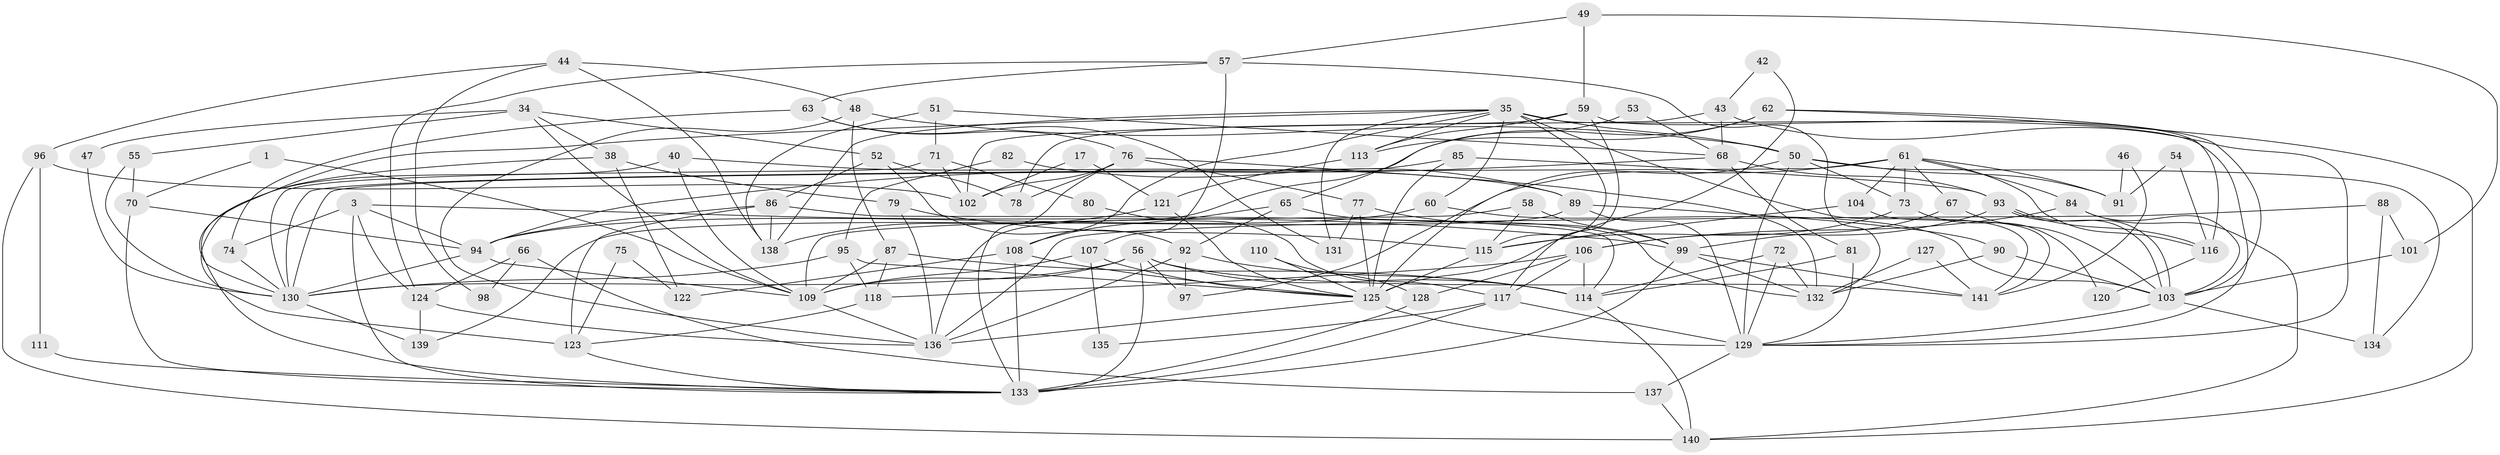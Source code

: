 // original degree distribution, {2: 0.14184397163120568, 6: 0.11347517730496454, 4: 0.3120567375886525, 5: 0.18439716312056736, 3: 0.2198581560283688, 7: 0.02127659574468085, 8: 0.0070921985815602835}
// Generated by graph-tools (version 1.1) at 2025/52/03/04/25 21:52:36]
// undirected, 98 vertices, 217 edges
graph export_dot {
graph [start="1"]
  node [color=gray90,style=filled];
  1;
  3;
  17;
  34;
  35 [super="+19+23"];
  38;
  40;
  42;
  43;
  44;
  46;
  47;
  48;
  49;
  50 [super="+16"];
  51;
  52;
  53;
  54;
  55;
  56 [super="+45"];
  57;
  58;
  59 [super="+7"];
  60;
  61 [super="+29"];
  62;
  63;
  65;
  66;
  67;
  68 [super="+6"];
  70 [super="+14"];
  71;
  72;
  73 [super="+4+18"];
  74;
  75;
  76 [super="+20"];
  77;
  78;
  79;
  80;
  81;
  82;
  84;
  85 [super="+25"];
  86;
  87;
  88;
  89;
  90 [super="+27"];
  91;
  92;
  93;
  94 [super="+12"];
  95;
  96;
  97;
  98;
  99 [super="+33+21"];
  101;
  102;
  103 [super="+39"];
  104 [super="+100"];
  106 [super="+24+83"];
  107 [super="+105"];
  108 [super="+36"];
  109 [super="+13+26"];
  110;
  111;
  113;
  114 [super="+37"];
  115 [super="+64"];
  116 [super="+15"];
  117;
  118;
  120;
  121;
  122;
  123;
  124 [super="+22"];
  125 [super="+119"];
  127;
  128;
  129 [super="+32+31"];
  130 [super="+11+28"];
  131 [super="+2"];
  132 [super="+5"];
  133 [super="+112"];
  134;
  135;
  136 [super="+126"];
  137;
  138 [super="+69"];
  139;
  140;
  141;
  1 -- 109;
  1 -- 70;
  3 -- 94 [weight=2];
  3 -- 74;
  3 -- 133;
  3 -- 124;
  3 -- 99;
  17 -- 102;
  17 -- 121;
  34 -- 109;
  34 -- 52;
  34 -- 38;
  34 -- 47;
  34 -- 55;
  35 -- 141;
  35 -- 113;
  35 -- 131;
  35 -- 115 [weight=2];
  35 -- 50;
  35 -- 129 [weight=2];
  35 -- 138;
  35 -- 60;
  35 -- 130;
  35 -- 108;
  38 -- 123;
  38 -- 79;
  38 -- 122;
  40 -- 89;
  40 -- 109;
  40 -- 133;
  42 -- 43;
  42 -- 125;
  43 -- 102;
  43 -- 68;
  43 -- 129;
  44 -- 96;
  44 -- 48;
  44 -- 98;
  44 -- 138;
  46 -- 141;
  46 -- 91;
  47 -- 130;
  48 -- 87;
  48 -- 136;
  48 -- 50;
  49 -- 101;
  49 -- 57;
  49 -- 59;
  50 -- 91;
  50 -- 73 [weight=2];
  50 -- 134;
  50 -- 129;
  50 -- 125;
  51 -- 71;
  51 -- 138;
  51 -- 68;
  52 -- 86;
  52 -- 92;
  52 -- 78;
  53 -- 65;
  53 -- 68;
  54 -- 91;
  54 -- 116;
  55 -- 130;
  55 -- 70;
  56 -- 97;
  56 -- 141;
  56 -- 133 [weight=2];
  56 -- 114;
  56 -- 109;
  56 -- 130;
  57 -- 63;
  57 -- 132;
  57 -- 124;
  57 -- 107;
  58 -- 99;
  58 -- 115 [weight=2];
  58 -- 109;
  59 -- 113;
  59 -- 116;
  59 -- 117;
  59 -- 78;
  60 -- 94;
  60 -- 103;
  61 -- 104 [weight=2];
  61 -- 67;
  61 -- 91;
  61 -- 97;
  61 -- 130;
  61 -- 84;
  61 -- 73;
  61 -- 116;
  62 -- 113;
  62 -- 136;
  62 -- 140;
  62 -- 103;
  63 -- 74;
  63 -- 131;
  63 -- 76;
  65 -- 92;
  65 -- 132;
  65 -- 108;
  66 -- 124;
  66 -- 137;
  66 -- 98;
  67 -- 103;
  67 -- 99;
  68 -- 93;
  68 -- 81;
  68 -- 94;
  70 -- 94;
  70 -- 133;
  71 -- 130;
  71 -- 102;
  71 -- 80;
  72 -- 114;
  72 -- 129;
  72 -- 132;
  73 -- 115 [weight=3];
  73 -- 120;
  74 -- 130;
  75 -- 123;
  75 -- 122;
  76 -- 133;
  76 -- 132 [weight=2];
  76 -- 102;
  76 -- 77;
  76 -- 78;
  77 -- 131 [weight=2];
  77 -- 125;
  77 -- 99;
  79 -- 136;
  79 -- 115;
  80 -- 117;
  81 -- 114;
  81 -- 129;
  82 -- 95;
  82 -- 89;
  84 -- 140;
  84 -- 103;
  84 -- 106;
  85 -- 130;
  85 -- 93;
  85 -- 125 [weight=2];
  86 -- 123;
  86 -- 94;
  86 -- 138 [weight=2];
  86 -- 114;
  87 -- 118;
  87 -- 114;
  87 -- 109;
  88 -- 134;
  88 -- 101;
  88 -- 136;
  89 -- 129 [weight=2];
  89 -- 139;
  89 -- 90;
  90 -- 132;
  90 -- 103;
  92 -- 97;
  92 -- 114;
  92 -- 136;
  93 -- 103;
  93 -- 103;
  93 -- 106;
  93 -- 116;
  94 -- 130;
  94 -- 109;
  95 -- 118;
  95 -- 125;
  95 -- 130;
  96 -- 140;
  96 -- 102;
  96 -- 111;
  99 -- 141;
  99 -- 132;
  99 -- 133;
  101 -- 103;
  103 -- 129 [weight=2];
  103 -- 134;
  104 -- 141;
  104 -- 115 [weight=2];
  106 -- 117;
  106 -- 114 [weight=2];
  106 -- 128;
  106 -- 118;
  107 -- 109;
  107 -- 125 [weight=2];
  107 -- 135;
  108 -- 122;
  108 -- 125;
  108 -- 133;
  109 -- 136;
  110 -- 128;
  110 -- 125;
  111 -- 133;
  113 -- 121;
  114 -- 140;
  115 -- 125;
  116 -- 120;
  117 -- 133;
  117 -- 135;
  117 -- 129;
  118 -- 123;
  121 -- 138;
  121 -- 125;
  123 -- 133;
  124 -- 136;
  124 -- 139 [weight=2];
  125 -- 136;
  125 -- 129 [weight=3];
  127 -- 141;
  127 -- 132;
  128 -- 133;
  129 -- 137;
  130 -- 139;
  137 -- 140;
}
